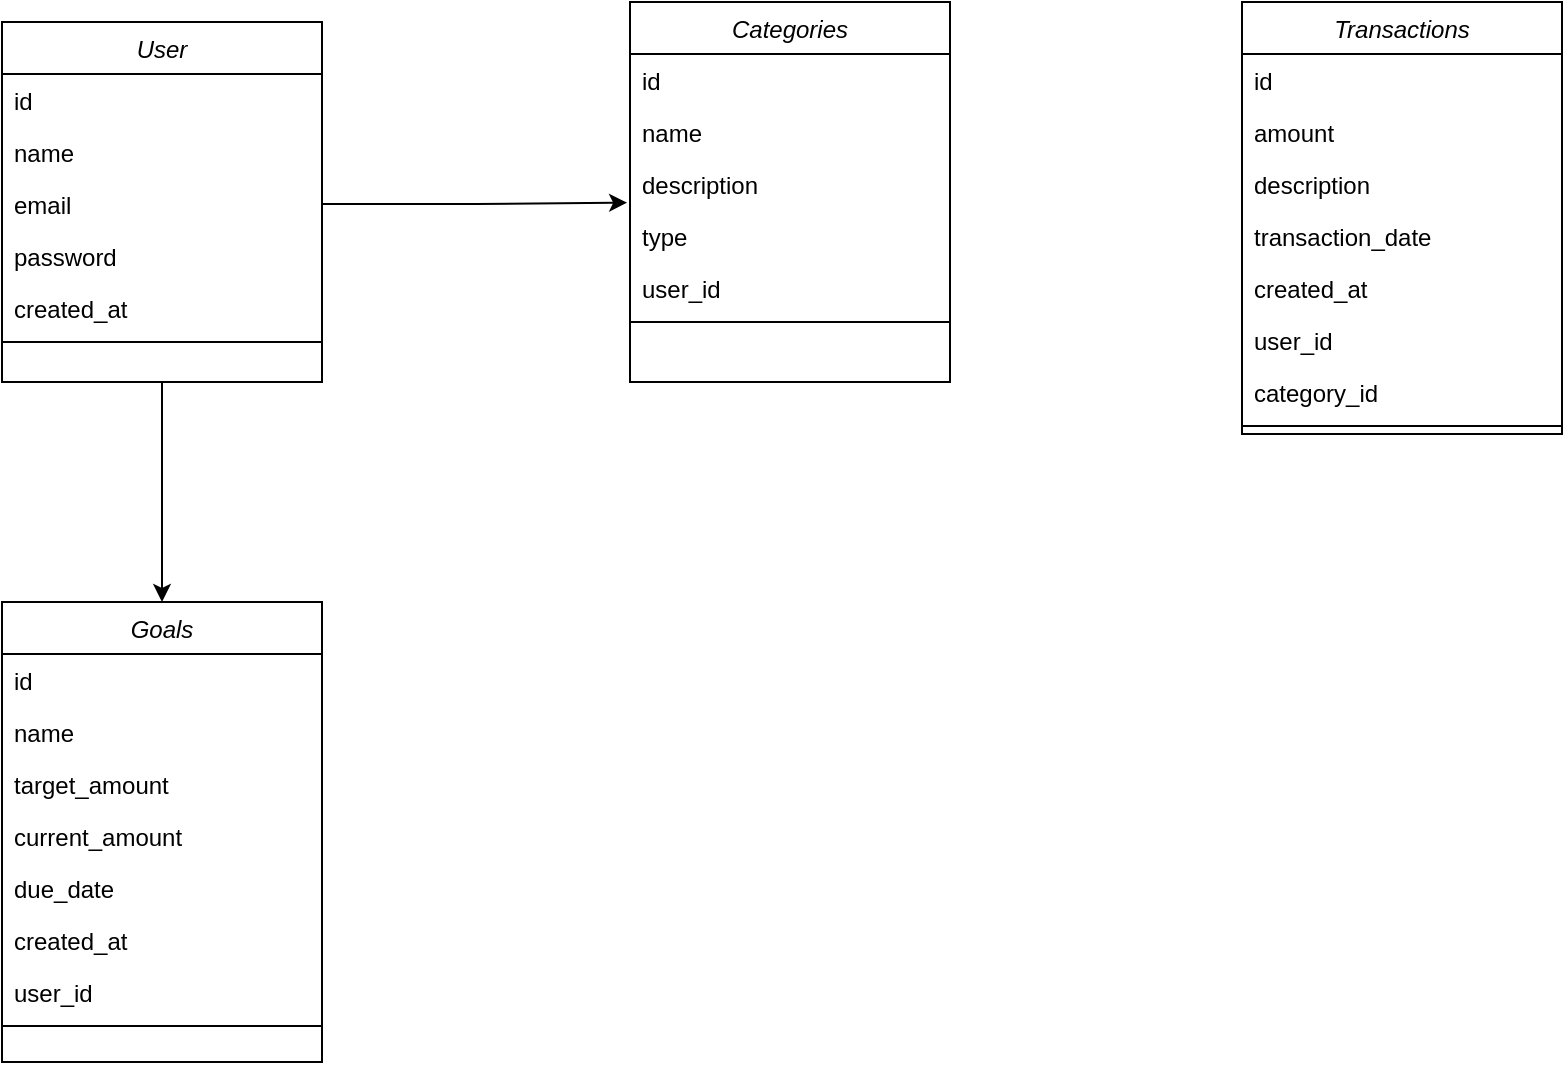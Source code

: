 <mxfile version="24.7.17">
  <diagram id="C5RBs43oDa-KdzZeNtuy" name="Page-1">
    <mxGraphModel dx="1195" dy="653" grid="1" gridSize="10" guides="1" tooltips="1" connect="1" arrows="1" fold="1" page="1" pageScale="1" pageWidth="827" pageHeight="1169" math="0" shadow="0">
      <root>
        <mxCell id="WIyWlLk6GJQsqaUBKTNV-0" />
        <mxCell id="WIyWlLk6GJQsqaUBKTNV-1" parent="WIyWlLk6GJQsqaUBKTNV-0" />
        <mxCell id="mVnmcN9RcHVsVv5Yvr05-45" style="edgeStyle=orthogonalEdgeStyle;rounded=0;orthogonalLoop=1;jettySize=auto;html=1;exitX=0.5;exitY=1;exitDx=0;exitDy=0;entryX=0.5;entryY=0;entryDx=0;entryDy=0;" edge="1" parent="WIyWlLk6GJQsqaUBKTNV-1" source="zkfFHV4jXpPFQw0GAbJ--0" target="mVnmcN9RcHVsVv5Yvr05-32">
          <mxGeometry relative="1" as="geometry" />
        </mxCell>
        <mxCell id="zkfFHV4jXpPFQw0GAbJ--0" value="User" style="swimlane;fontStyle=2;align=center;verticalAlign=top;childLayout=stackLayout;horizontal=1;startSize=26;horizontalStack=0;resizeParent=1;resizeLast=0;collapsible=1;marginBottom=0;rounded=0;shadow=0;strokeWidth=1;" parent="WIyWlLk6GJQsqaUBKTNV-1" vertex="1">
          <mxGeometry x="100" y="200" width="160" height="180" as="geometry">
            <mxRectangle x="400" y="230" width="160" height="26" as="alternateBounds" />
          </mxGeometry>
        </mxCell>
        <mxCell id="mVnmcN9RcHVsVv5Yvr05-7" value="id" style="text;align=left;verticalAlign=top;spacingLeft=4;spacingRight=4;overflow=hidden;rotatable=0;points=[[0,0.5],[1,0.5]];portConstraint=eastwest;" vertex="1" parent="zkfFHV4jXpPFQw0GAbJ--0">
          <mxGeometry y="26" width="160" height="26" as="geometry" />
        </mxCell>
        <mxCell id="zkfFHV4jXpPFQw0GAbJ--1" value="name" style="text;align=left;verticalAlign=top;spacingLeft=4;spacingRight=4;overflow=hidden;rotatable=0;points=[[0,0.5],[1,0.5]];portConstraint=eastwest;" parent="zkfFHV4jXpPFQw0GAbJ--0" vertex="1">
          <mxGeometry y="52" width="160" height="26" as="geometry" />
        </mxCell>
        <mxCell id="zkfFHV4jXpPFQw0GAbJ--3" value="email&#xa;&#xa;" style="text;align=left;verticalAlign=top;spacingLeft=4;spacingRight=4;overflow=hidden;rotatable=0;points=[[0,0.5],[1,0.5]];portConstraint=eastwest;rounded=0;shadow=0;html=0;" parent="zkfFHV4jXpPFQw0GAbJ--0" vertex="1">
          <mxGeometry y="78" width="160" height="26" as="geometry" />
        </mxCell>
        <mxCell id="mVnmcN9RcHVsVv5Yvr05-1" value="password&#xa;" style="text;align=left;verticalAlign=top;spacingLeft=4;spacingRight=4;overflow=hidden;rotatable=0;points=[[0,0.5],[1,0.5]];portConstraint=eastwest;rounded=0;shadow=0;html=0;" vertex="1" parent="zkfFHV4jXpPFQw0GAbJ--0">
          <mxGeometry y="104" width="160" height="26" as="geometry" />
        </mxCell>
        <mxCell id="mVnmcN9RcHVsVv5Yvr05-2" value="created_at" style="text;align=left;verticalAlign=top;spacingLeft=4;spacingRight=4;overflow=hidden;rotatable=0;points=[[0,0.5],[1,0.5]];portConstraint=eastwest;rounded=0;shadow=0;html=0;" vertex="1" parent="zkfFHV4jXpPFQw0GAbJ--0">
          <mxGeometry y="130" width="160" height="26" as="geometry" />
        </mxCell>
        <mxCell id="zkfFHV4jXpPFQw0GAbJ--4" value="" style="line;html=1;strokeWidth=1;align=left;verticalAlign=middle;spacingTop=-1;spacingLeft=3;spacingRight=3;rotatable=0;labelPosition=right;points=[];portConstraint=eastwest;" parent="zkfFHV4jXpPFQw0GAbJ--0" vertex="1">
          <mxGeometry y="156" width="160" height="8" as="geometry" />
        </mxCell>
        <mxCell id="mVnmcN9RcHVsVv5Yvr05-15" value="Transactions" style="swimlane;fontStyle=2;align=center;verticalAlign=top;childLayout=stackLayout;horizontal=1;startSize=26;horizontalStack=0;resizeParent=1;resizeLast=0;collapsible=1;marginBottom=0;rounded=0;shadow=0;strokeWidth=1;" vertex="1" parent="WIyWlLk6GJQsqaUBKTNV-1">
          <mxGeometry x="720" y="190" width="160" height="216" as="geometry">
            <mxRectangle x="400" y="230" width="160" height="26" as="alternateBounds" />
          </mxGeometry>
        </mxCell>
        <mxCell id="mVnmcN9RcHVsVv5Yvr05-16" value="id" style="text;align=left;verticalAlign=top;spacingLeft=4;spacingRight=4;overflow=hidden;rotatable=0;points=[[0,0.5],[1,0.5]];portConstraint=eastwest;" vertex="1" parent="mVnmcN9RcHVsVv5Yvr05-15">
          <mxGeometry y="26" width="160" height="26" as="geometry" />
        </mxCell>
        <mxCell id="mVnmcN9RcHVsVv5Yvr05-17" value="amount" style="text;align=left;verticalAlign=top;spacingLeft=4;spacingRight=4;overflow=hidden;rotatable=0;points=[[0,0.5],[1,0.5]];portConstraint=eastwest;" vertex="1" parent="mVnmcN9RcHVsVv5Yvr05-15">
          <mxGeometry y="52" width="160" height="26" as="geometry" />
        </mxCell>
        <mxCell id="mVnmcN9RcHVsVv5Yvr05-18" value="description" style="text;align=left;verticalAlign=top;spacingLeft=4;spacingRight=4;overflow=hidden;rotatable=0;points=[[0,0.5],[1,0.5]];portConstraint=eastwest;rounded=0;shadow=0;html=0;" vertex="1" parent="mVnmcN9RcHVsVv5Yvr05-15">
          <mxGeometry y="78" width="160" height="26" as="geometry" />
        </mxCell>
        <mxCell id="mVnmcN9RcHVsVv5Yvr05-19" value="transaction_date" style="text;align=left;verticalAlign=top;spacingLeft=4;spacingRight=4;overflow=hidden;rotatable=0;points=[[0,0.5],[1,0.5]];portConstraint=eastwest;rounded=0;shadow=0;html=0;" vertex="1" parent="mVnmcN9RcHVsVv5Yvr05-15">
          <mxGeometry y="104" width="160" height="26" as="geometry" />
        </mxCell>
        <mxCell id="mVnmcN9RcHVsVv5Yvr05-20" value="created_at" style="text;align=left;verticalAlign=top;spacingLeft=4;spacingRight=4;overflow=hidden;rotatable=0;points=[[0,0.5],[1,0.5]];portConstraint=eastwest;rounded=0;shadow=0;html=0;" vertex="1" parent="mVnmcN9RcHVsVv5Yvr05-15">
          <mxGeometry y="130" width="160" height="26" as="geometry" />
        </mxCell>
        <mxCell id="mVnmcN9RcHVsVv5Yvr05-42" value="user_id" style="text;strokeColor=none;fillColor=none;align=left;verticalAlign=top;spacingLeft=4;spacingRight=4;overflow=hidden;rotatable=0;points=[[0,0.5],[1,0.5]];portConstraint=eastwest;whiteSpace=wrap;html=1;" vertex="1" parent="mVnmcN9RcHVsVv5Yvr05-15">
          <mxGeometry y="156" width="160" height="26" as="geometry" />
        </mxCell>
        <mxCell id="mVnmcN9RcHVsVv5Yvr05-43" value="category_id" style="text;strokeColor=none;fillColor=none;align=left;verticalAlign=top;spacingLeft=4;spacingRight=4;overflow=hidden;rotatable=0;points=[[0,0.5],[1,0.5]];portConstraint=eastwest;whiteSpace=wrap;html=1;" vertex="1" parent="mVnmcN9RcHVsVv5Yvr05-15">
          <mxGeometry y="182" width="160" height="26" as="geometry" />
        </mxCell>
        <mxCell id="mVnmcN9RcHVsVv5Yvr05-21" value="" style="line;html=1;strokeWidth=1;align=left;verticalAlign=middle;spacingTop=-1;spacingLeft=3;spacingRight=3;rotatable=0;labelPosition=right;points=[];portConstraint=eastwest;" vertex="1" parent="mVnmcN9RcHVsVv5Yvr05-15">
          <mxGeometry y="208" width="160" height="8" as="geometry" />
        </mxCell>
        <mxCell id="mVnmcN9RcHVsVv5Yvr05-25" value="Categories" style="swimlane;fontStyle=2;align=center;verticalAlign=top;childLayout=stackLayout;horizontal=1;startSize=26;horizontalStack=0;resizeParent=1;resizeLast=0;collapsible=1;marginBottom=0;rounded=0;shadow=0;strokeWidth=1;" vertex="1" parent="WIyWlLk6GJQsqaUBKTNV-1">
          <mxGeometry x="414" y="190" width="160" height="190" as="geometry">
            <mxRectangle x="400" y="230" width="160" height="26" as="alternateBounds" />
          </mxGeometry>
        </mxCell>
        <mxCell id="mVnmcN9RcHVsVv5Yvr05-26" value="id" style="text;align=left;verticalAlign=top;spacingLeft=4;spacingRight=4;overflow=hidden;rotatable=0;points=[[0,0.5],[1,0.5]];portConstraint=eastwest;" vertex="1" parent="mVnmcN9RcHVsVv5Yvr05-25">
          <mxGeometry y="26" width="160" height="26" as="geometry" />
        </mxCell>
        <mxCell id="mVnmcN9RcHVsVv5Yvr05-5" value="name" style="text;strokeColor=none;fillColor=none;align=left;verticalAlign=top;spacingLeft=4;spacingRight=4;overflow=hidden;rotatable=0;points=[[0,0.5],[1,0.5]];portConstraint=eastwest;whiteSpace=wrap;html=1;" vertex="1" parent="mVnmcN9RcHVsVv5Yvr05-25">
          <mxGeometry y="52" width="160" height="26" as="geometry" />
        </mxCell>
        <mxCell id="mVnmcN9RcHVsVv5Yvr05-24" value="description" style="text;align=left;verticalAlign=top;spacingLeft=4;spacingRight=4;overflow=hidden;rotatable=0;points=[[0,0.5],[1,0.5]];portConstraint=eastwest;rounded=0;shadow=0;html=0;" vertex="1" parent="mVnmcN9RcHVsVv5Yvr05-25">
          <mxGeometry y="78" width="160" height="26" as="geometry" />
        </mxCell>
        <mxCell id="mVnmcN9RcHVsVv5Yvr05-6" value="type" style="text;strokeColor=none;fillColor=none;align=left;verticalAlign=top;spacingLeft=4;spacingRight=4;overflow=hidden;rotatable=0;points=[[0,0.5],[1,0.5]];portConstraint=eastwest;whiteSpace=wrap;html=1;" vertex="1" parent="mVnmcN9RcHVsVv5Yvr05-25">
          <mxGeometry y="104" width="160" height="26" as="geometry" />
        </mxCell>
        <mxCell id="mVnmcN9RcHVsVv5Yvr05-22" value="user_id" style="text;strokeColor=none;fillColor=none;align=left;verticalAlign=top;spacingLeft=4;spacingRight=4;overflow=hidden;rotatable=0;points=[[0,0.5],[1,0.5]];portConstraint=eastwest;whiteSpace=wrap;html=1;" vertex="1" parent="mVnmcN9RcHVsVv5Yvr05-25">
          <mxGeometry y="130" width="160" height="26" as="geometry" />
        </mxCell>
        <mxCell id="mVnmcN9RcHVsVv5Yvr05-31" value="" style="line;html=1;strokeWidth=1;align=left;verticalAlign=middle;spacingTop=-1;spacingLeft=3;spacingRight=3;rotatable=0;labelPosition=right;points=[];portConstraint=eastwest;" vertex="1" parent="mVnmcN9RcHVsVv5Yvr05-25">
          <mxGeometry y="156" width="160" height="8" as="geometry" />
        </mxCell>
        <mxCell id="mVnmcN9RcHVsVv5Yvr05-32" value="Goals" style="swimlane;fontStyle=2;align=center;verticalAlign=top;childLayout=stackLayout;horizontal=1;startSize=26;horizontalStack=0;resizeParent=1;resizeLast=0;collapsible=1;marginBottom=0;rounded=0;shadow=0;strokeWidth=1;" vertex="1" parent="WIyWlLk6GJQsqaUBKTNV-1">
          <mxGeometry x="100" y="490" width="160" height="230" as="geometry">
            <mxRectangle x="400" y="230" width="160" height="26" as="alternateBounds" />
          </mxGeometry>
        </mxCell>
        <mxCell id="mVnmcN9RcHVsVv5Yvr05-33" value="id" style="text;align=left;verticalAlign=top;spacingLeft=4;spacingRight=4;overflow=hidden;rotatable=0;points=[[0,0.5],[1,0.5]];portConstraint=eastwest;" vertex="1" parent="mVnmcN9RcHVsVv5Yvr05-32">
          <mxGeometry y="26" width="160" height="26" as="geometry" />
        </mxCell>
        <mxCell id="mVnmcN9RcHVsVv5Yvr05-34" value="name" style="text;strokeColor=none;fillColor=none;align=left;verticalAlign=top;spacingLeft=4;spacingRight=4;overflow=hidden;rotatable=0;points=[[0,0.5],[1,0.5]];portConstraint=eastwest;whiteSpace=wrap;html=1;" vertex="1" parent="mVnmcN9RcHVsVv5Yvr05-32">
          <mxGeometry y="52" width="160" height="26" as="geometry" />
        </mxCell>
        <mxCell id="mVnmcN9RcHVsVv5Yvr05-35" value="target_amount" style="text;align=left;verticalAlign=top;spacingLeft=4;spacingRight=4;overflow=hidden;rotatable=0;points=[[0,0.5],[1,0.5]];portConstraint=eastwest;rounded=0;shadow=0;html=0;" vertex="1" parent="mVnmcN9RcHVsVv5Yvr05-32">
          <mxGeometry y="78" width="160" height="26" as="geometry" />
        </mxCell>
        <mxCell id="mVnmcN9RcHVsVv5Yvr05-39" value="current_amount" style="text;align=left;verticalAlign=top;spacingLeft=4;spacingRight=4;overflow=hidden;rotatable=0;points=[[0,0.5],[1,0.5]];portConstraint=eastwest;rounded=0;shadow=0;html=0;" vertex="1" parent="mVnmcN9RcHVsVv5Yvr05-32">
          <mxGeometry y="104" width="160" height="26" as="geometry" />
        </mxCell>
        <mxCell id="mVnmcN9RcHVsVv5Yvr05-40" value="due_date" style="text;align=left;verticalAlign=top;spacingLeft=4;spacingRight=4;overflow=hidden;rotatable=0;points=[[0,0.5],[1,0.5]];portConstraint=eastwest;rounded=0;shadow=0;html=0;" vertex="1" parent="mVnmcN9RcHVsVv5Yvr05-32">
          <mxGeometry y="130" width="160" height="26" as="geometry" />
        </mxCell>
        <mxCell id="mVnmcN9RcHVsVv5Yvr05-41" value="created_at" style="text;align=left;verticalAlign=top;spacingLeft=4;spacingRight=4;overflow=hidden;rotatable=0;points=[[0,0.5],[1,0.5]];portConstraint=eastwest;rounded=0;shadow=0;html=0;" vertex="1" parent="mVnmcN9RcHVsVv5Yvr05-32">
          <mxGeometry y="156" width="160" height="26" as="geometry" />
        </mxCell>
        <mxCell id="mVnmcN9RcHVsVv5Yvr05-37" value="user_id" style="text;strokeColor=none;fillColor=none;align=left;verticalAlign=top;spacingLeft=4;spacingRight=4;overflow=hidden;rotatable=0;points=[[0,0.5],[1,0.5]];portConstraint=eastwest;whiteSpace=wrap;html=1;" vertex="1" parent="mVnmcN9RcHVsVv5Yvr05-32">
          <mxGeometry y="182" width="160" height="26" as="geometry" />
        </mxCell>
        <mxCell id="mVnmcN9RcHVsVv5Yvr05-38" value="" style="line;html=1;strokeWidth=1;align=left;verticalAlign=middle;spacingTop=-1;spacingLeft=3;spacingRight=3;rotatable=0;labelPosition=right;points=[];portConstraint=eastwest;" vertex="1" parent="mVnmcN9RcHVsVv5Yvr05-32">
          <mxGeometry y="208" width="160" height="8" as="geometry" />
        </mxCell>
        <mxCell id="mVnmcN9RcHVsVv5Yvr05-44" style="edgeStyle=orthogonalEdgeStyle;rounded=0;orthogonalLoop=1;jettySize=auto;html=1;exitX=1;exitY=0.5;exitDx=0;exitDy=0;entryX=-0.009;entryY=0.859;entryDx=0;entryDy=0;entryPerimeter=0;" edge="1" parent="WIyWlLk6GJQsqaUBKTNV-1" source="zkfFHV4jXpPFQw0GAbJ--3" target="mVnmcN9RcHVsVv5Yvr05-24">
          <mxGeometry relative="1" as="geometry" />
        </mxCell>
      </root>
    </mxGraphModel>
  </diagram>
</mxfile>
